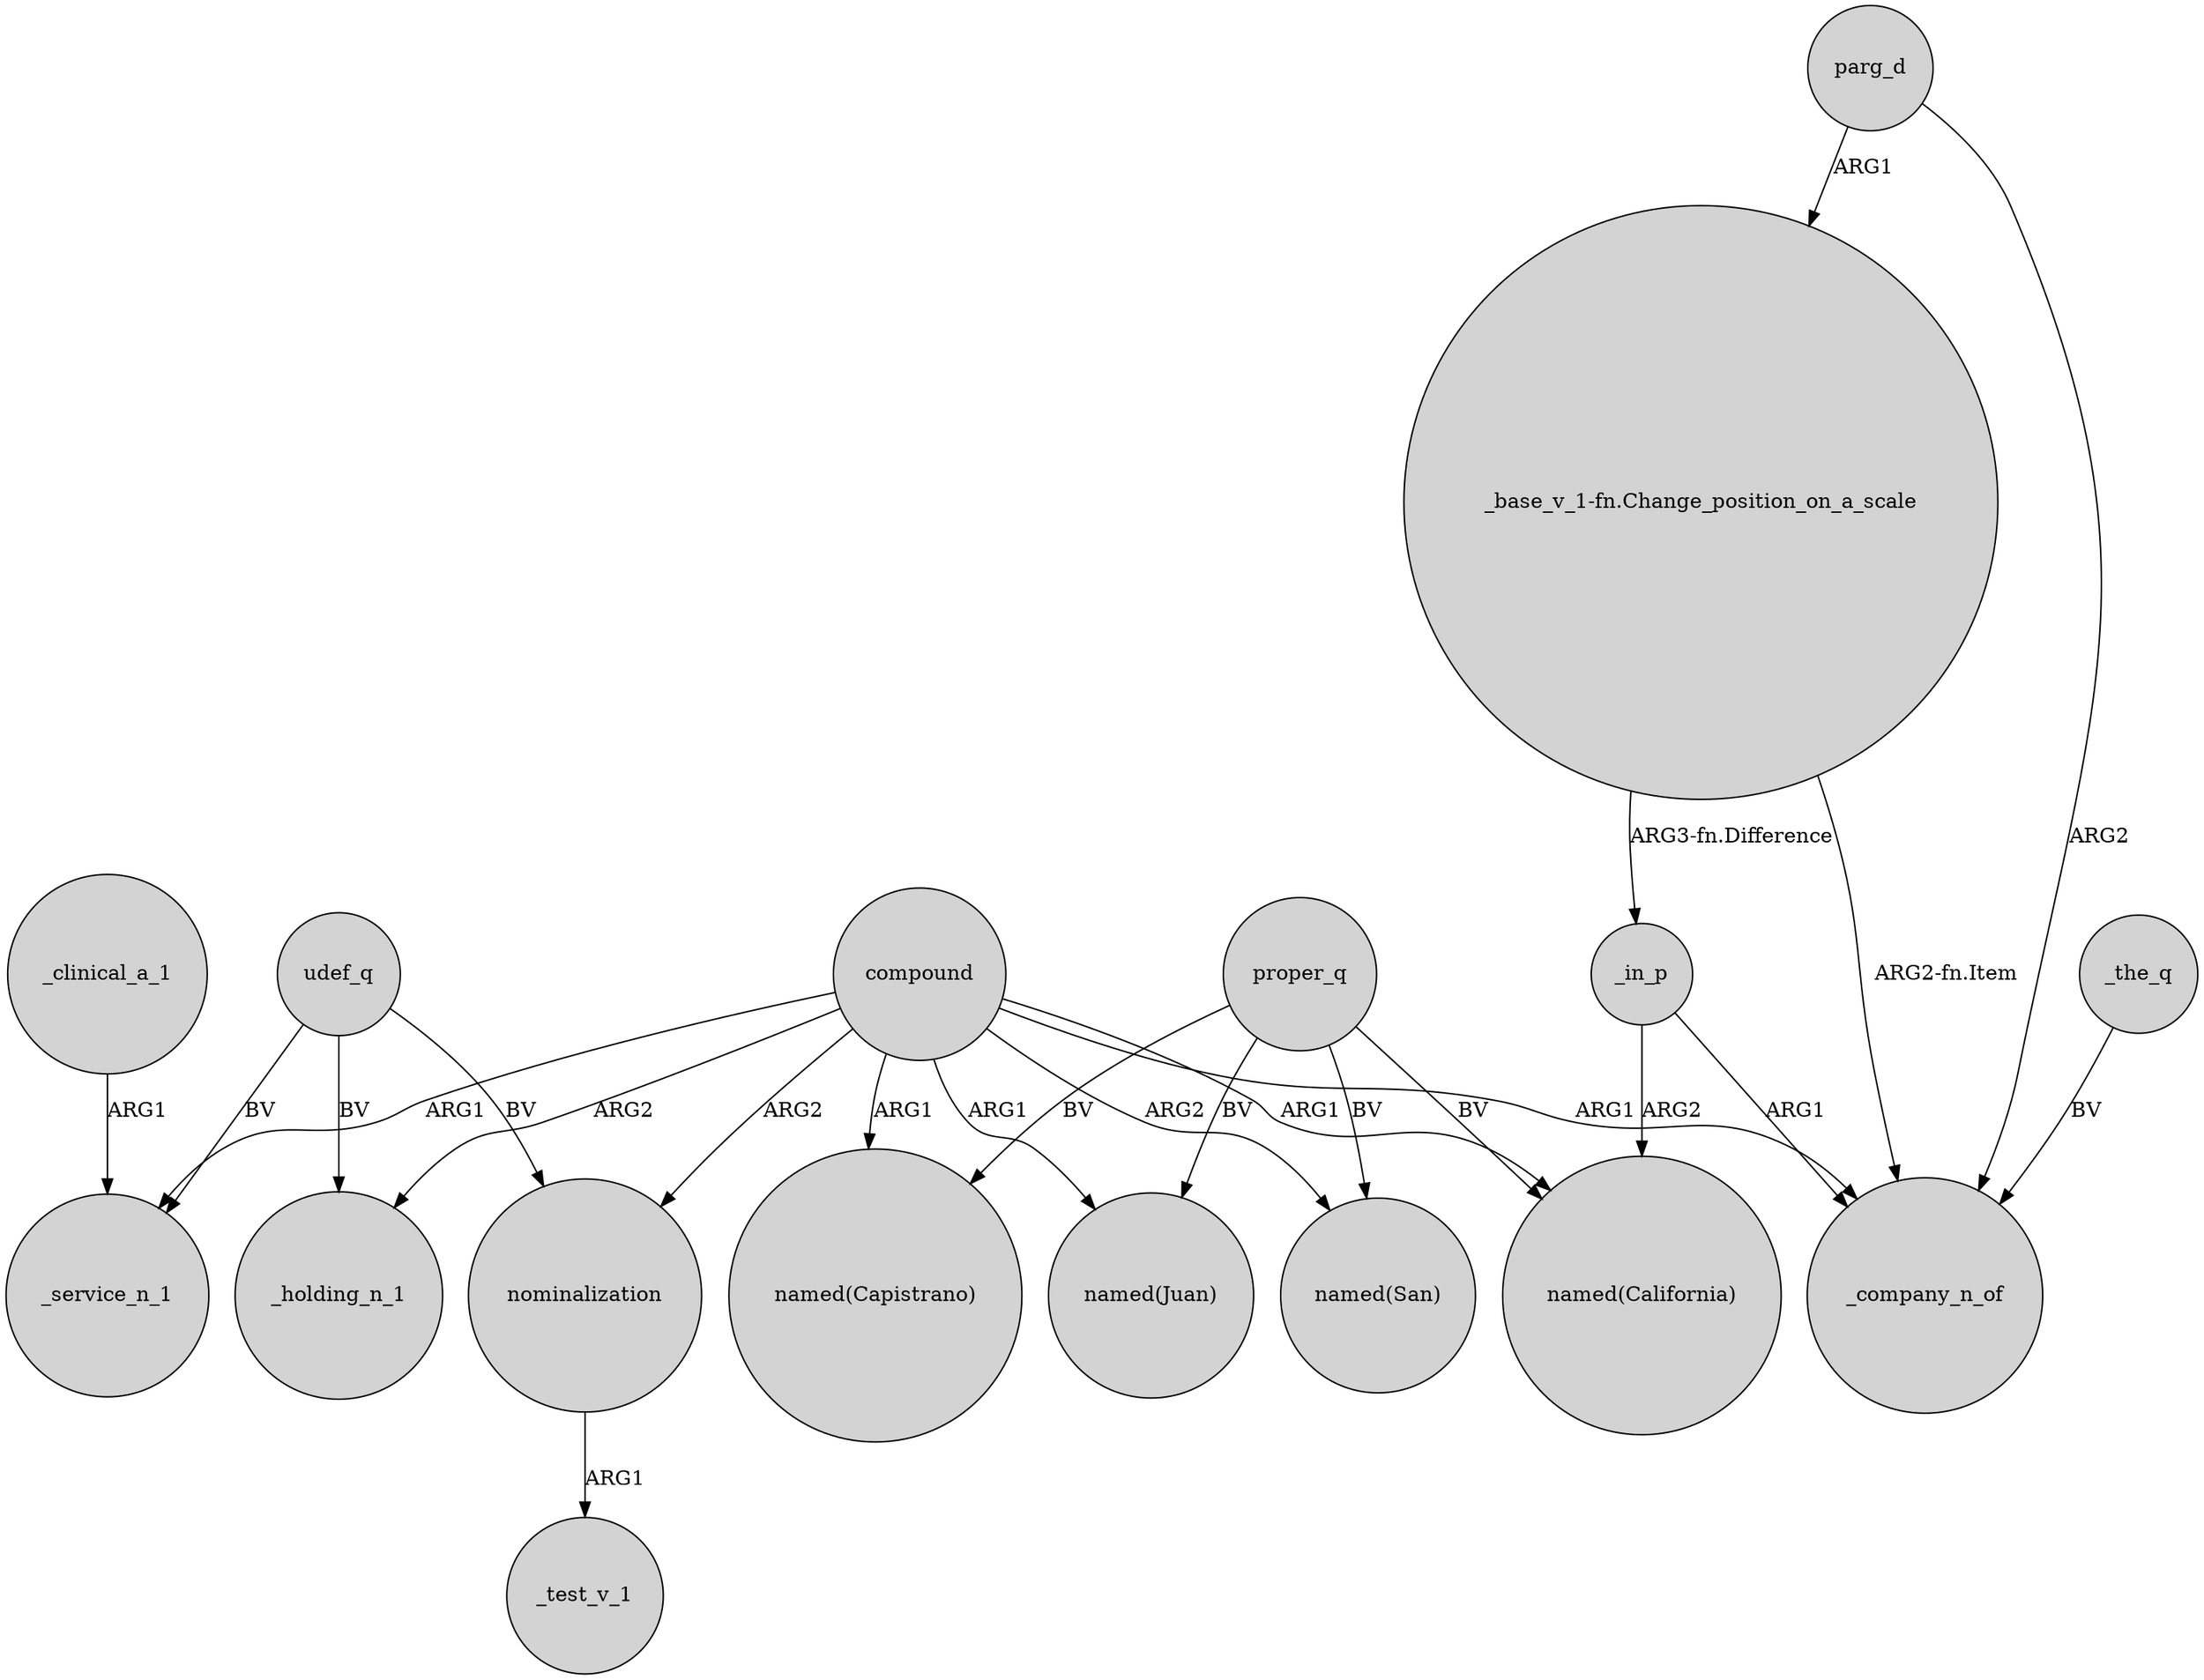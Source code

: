 digraph {
	node [shape=circle style=filled]
	udef_q -> _service_n_1 [label=BV]
	parg_d -> "_base_v_1-fn.Change_position_on_a_scale" [label=ARG1]
	udef_q -> _holding_n_1 [label=BV]
	proper_q -> "named(Capistrano)" [label=BV]
	"_base_v_1-fn.Change_position_on_a_scale" -> _company_n_of [label="ARG2-fn.Item"]
	udef_q -> nominalization [label=BV]
	_in_p -> _company_n_of [label=ARG1]
	nominalization -> _test_v_1 [label=ARG1]
	compound -> _company_n_of [label=ARG1]
	parg_d -> _company_n_of [label=ARG2]
	compound -> nominalization [label=ARG2]
	compound -> "named(Capistrano)" [label=ARG1]
	compound -> "named(Juan)" [label=ARG1]
	compound -> _holding_n_1 [label=ARG2]
	compound -> "named(San)" [label=ARG2]
	compound -> "named(California)" [label=ARG1]
	proper_q -> "named(San)" [label=BV]
	proper_q -> "named(California)" [label=BV]
	_clinical_a_1 -> _service_n_1 [label=ARG1]
	_in_p -> "named(California)" [label=ARG2]
	proper_q -> "named(Juan)" [label=BV]
	compound -> _service_n_1 [label=ARG1]
	_the_q -> _company_n_of [label=BV]
	"_base_v_1-fn.Change_position_on_a_scale" -> _in_p [label="ARG3-fn.Difference"]
}
